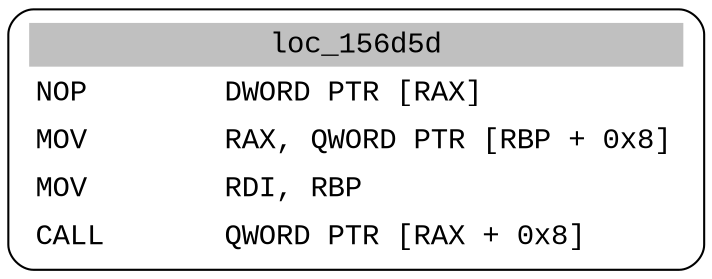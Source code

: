 digraph asm_graph {
1941 [
shape="Mrecord" fontname="Courier New"label =<<table border="0" cellborder="0" cellpadding="3"><tr><td align="center" colspan="2" bgcolor="grey">loc_156d5d</td></tr><tr><td align="left">NOP        DWORD PTR [RAX]</td></tr><tr><td align="left">MOV        RAX, QWORD PTR [RBP + 0x8]</td></tr><tr><td align="left">MOV        RDI, RBP</td></tr><tr><td align="left">CALL       QWORD PTR [RAX + 0x8]</td></tr></table>> ];
}